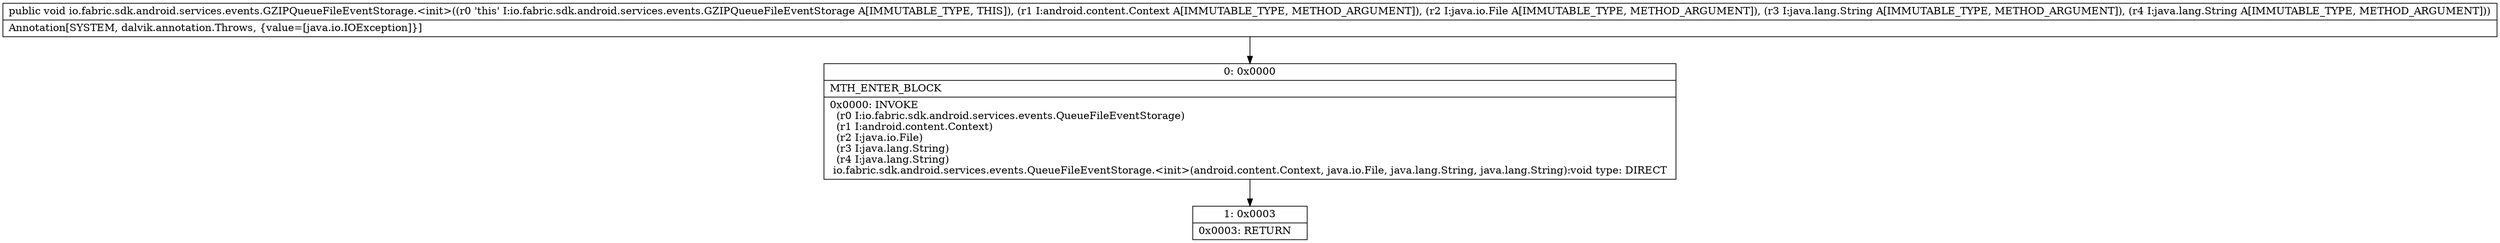 digraph "CFG forio.fabric.sdk.android.services.events.GZIPQueueFileEventStorage.\<init\>(Landroid\/content\/Context;Ljava\/io\/File;Ljava\/lang\/String;Ljava\/lang\/String;)V" {
Node_0 [shape=record,label="{0\:\ 0x0000|MTH_ENTER_BLOCK\l|0x0000: INVOKE  \l  (r0 I:io.fabric.sdk.android.services.events.QueueFileEventStorage)\l  (r1 I:android.content.Context)\l  (r2 I:java.io.File)\l  (r3 I:java.lang.String)\l  (r4 I:java.lang.String)\l io.fabric.sdk.android.services.events.QueueFileEventStorage.\<init\>(android.content.Context, java.io.File, java.lang.String, java.lang.String):void type: DIRECT \l}"];
Node_1 [shape=record,label="{1\:\ 0x0003|0x0003: RETURN   \l}"];
MethodNode[shape=record,label="{public void io.fabric.sdk.android.services.events.GZIPQueueFileEventStorage.\<init\>((r0 'this' I:io.fabric.sdk.android.services.events.GZIPQueueFileEventStorage A[IMMUTABLE_TYPE, THIS]), (r1 I:android.content.Context A[IMMUTABLE_TYPE, METHOD_ARGUMENT]), (r2 I:java.io.File A[IMMUTABLE_TYPE, METHOD_ARGUMENT]), (r3 I:java.lang.String A[IMMUTABLE_TYPE, METHOD_ARGUMENT]), (r4 I:java.lang.String A[IMMUTABLE_TYPE, METHOD_ARGUMENT]))  | Annotation[SYSTEM, dalvik.annotation.Throws, \{value=[java.io.IOException]\}]\l}"];
MethodNode -> Node_0;
Node_0 -> Node_1;
}

